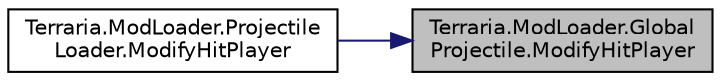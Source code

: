 digraph "Terraria.ModLoader.GlobalProjectile.ModifyHitPlayer"
{
 // LATEX_PDF_SIZE
  edge [fontname="Helvetica",fontsize="10",labelfontname="Helvetica",labelfontsize="10"];
  node [fontname="Helvetica",fontsize="10",shape=record];
  rankdir="RL";
  Node1 [label="Terraria.ModLoader.Global\lProjectile.ModifyHitPlayer",height=0.2,width=0.4,color="black", fillcolor="grey75", style="filled", fontcolor="black",tooltip="Allows you to modify the damage, etc., that a hostile projectile does to a player."];
  Node1 -> Node2 [dir="back",color="midnightblue",fontsize="10",style="solid",fontname="Helvetica"];
  Node2 [label="Terraria.ModLoader.Projectile\lLoader.ModifyHitPlayer",height=0.2,width=0.4,color="black", fillcolor="white", style="filled",URL="$class_terraria_1_1_mod_loader_1_1_projectile_loader.html#a811e9183bbc40e7fad6a84f220f617a8",tooltip=" "];
}
